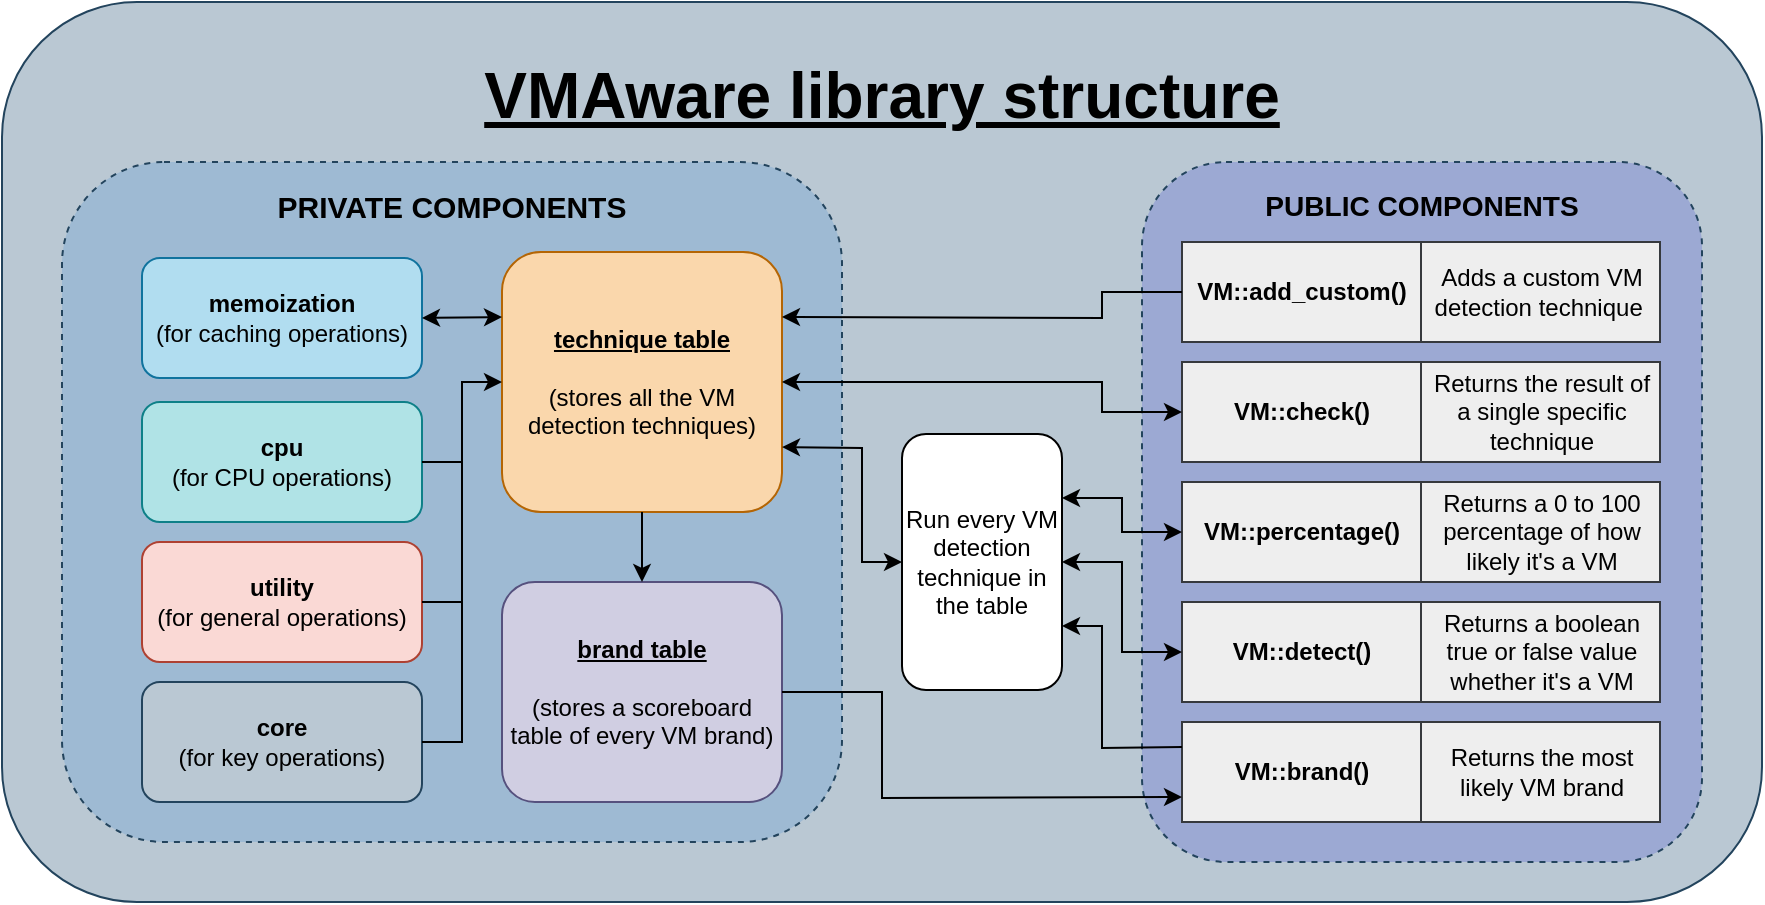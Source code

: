 <mxfile version="23.1.5" type="device">
  <diagram name="Page-1" id="tMRFHP5p-LFzW88CfEth">
    <mxGraphModel dx="642" dy="510" grid="1" gridSize="10" guides="1" tooltips="1" connect="1" arrows="1" fold="1" page="1" pageScale="1" pageWidth="827" pageHeight="1169" math="0" shadow="0">
      <root>
        <mxCell id="0" />
        <mxCell id="1" parent="0" />
        <mxCell id="_5j-xkA9-BKe6-_lW6Nw-1" value="&lt;h1 style=&quot;line-height: 205%;&quot;&gt;&lt;font color=&quot;#000000&quot; style=&quot;font-size: 32px;&quot;&gt;&lt;u&gt;VMAware library structure&lt;/u&gt;&lt;/font&gt;&lt;/h1&gt;" style="rounded=1;whiteSpace=wrap;html=1;fillColor=#bac8d3;strokeColor=#23445d;verticalAlign=top;" parent="1" vertex="1">
          <mxGeometry x="70" y="40" width="880" height="450" as="geometry" />
        </mxCell>
        <mxCell id="_5j-xkA9-BKe6-_lW6Nw-5" value="&lt;h3 style=&quot;line-height: 30%;&quot;&gt;&lt;font style=&quot;font-size: 15px;&quot; color=&quot;#000000&quot;&gt;PRIVATE COMPONENTS&lt;/font&gt;&lt;/h3&gt;" style="rounded=1;whiteSpace=wrap;html=1;dashed=1;horizontal=1;verticalAlign=top;fillColor=#9EBAD3;strokeColor=#23445d;strokeWidth=1;" parent="1" vertex="1">
          <mxGeometry x="100" y="120" width="390" height="340" as="geometry" />
        </mxCell>
        <mxCell id="_5j-xkA9-BKe6-_lW6Nw-2" value="&lt;font color=&quot;#000000&quot;&gt;&lt;b&gt;utility&lt;/b&gt;&lt;br&gt;(for general operations)&lt;br&gt;&lt;/font&gt;" style="rounded=1;whiteSpace=wrap;html=1;fillColor=#fad9d5;strokeColor=#ae4132;" parent="1" vertex="1">
          <mxGeometry x="140" y="310" width="140" height="60" as="geometry" />
        </mxCell>
        <mxCell id="_5j-xkA9-BKe6-_lW6Nw-4" value="&lt;font color=&quot;#000000&quot;&gt;&lt;b&gt;cpu&lt;/b&gt;&lt;br&gt;(for CPU operations)&lt;br&gt;&lt;/font&gt;" style="rounded=1;whiteSpace=wrap;html=1;fillColor=#b0e3e6;strokeColor=#0e8088;" parent="1" vertex="1">
          <mxGeometry x="140" y="240" width="140" height="60" as="geometry" />
        </mxCell>
        <mxCell id="_5j-xkA9-BKe6-_lW6Nw-3" value="&lt;font color=&quot;#000000&quot;&gt;&lt;b&gt;memoization&lt;/b&gt;&lt;br&gt;(for caching operations)&lt;br&gt;&lt;/font&gt;" style="rounded=1;whiteSpace=wrap;html=1;fillColor=#b1ddf0;strokeColor=#10739e;" parent="1" vertex="1">
          <mxGeometry x="140" y="168" width="140" height="60" as="geometry" />
        </mxCell>
        <mxCell id="_5j-xkA9-BKe6-_lW6Nw-6" value="&lt;font color=&quot;#000000&quot;&gt;&lt;b&gt;&lt;u&gt;technique table&lt;br&gt;&lt;/u&gt;&lt;/b&gt;&lt;br&gt;(stores all the VM detection techniques)&lt;br&gt;&lt;/font&gt;" style="rounded=1;whiteSpace=wrap;html=1;fillColor=#fad7ac;strokeColor=#b46504;enumerate=0;" parent="1" vertex="1">
          <mxGeometry x="320" y="165" width="140" height="130" as="geometry" />
        </mxCell>
        <mxCell id="_5j-xkA9-BKe6-_lW6Nw-13" value="&lt;font color=&quot;#000000&quot;&gt;&lt;b&gt;&lt;u&gt;brand table&lt;br&gt;&lt;/u&gt;&lt;/b&gt;&lt;/font&gt;&lt;div&gt;&lt;br&gt;&lt;font color=&quot;#000000&quot;&gt;(stores a scoreboard table of every VM brand)&lt;/font&gt;&lt;/div&gt;" style="rounded=1;whiteSpace=wrap;html=1;fillColor=#d0cee2;strokeColor=#56517e;verticalAlign=middle;" parent="1" vertex="1">
          <mxGeometry x="320" y="330" width="140" height="110" as="geometry" />
        </mxCell>
        <mxCell id="_5j-xkA9-BKe6-_lW6Nw-16" value="" style="endArrow=classic;html=1;rounded=0;exitX=0.5;exitY=1;exitDx=0;exitDy=0;entryX=0.5;entryY=0;entryDx=0;entryDy=0;strokeColor=#000000;" parent="1" source="_5j-xkA9-BKe6-_lW6Nw-6" target="_5j-xkA9-BKe6-_lW6Nw-13" edge="1">
          <mxGeometry width="50" height="50" relative="1" as="geometry">
            <mxPoint x="470" y="230" as="sourcePoint" />
            <mxPoint x="520" y="180" as="targetPoint" />
          </mxGeometry>
        </mxCell>
        <mxCell id="_5j-xkA9-BKe6-_lW6Nw-19" value="&lt;h3 style=&quot;line-height: 20%;&quot;&gt;&lt;font color=&quot;#000000&quot;&gt;PUBLIC COMPONENTS&lt;/font&gt;&lt;/h3&gt;" style="rounded=1;whiteSpace=wrap;html=1;dashed=1;horizontal=1;verticalAlign=top;fillColor=#9CA9D3;strokeColor=#23445d;strokeWidth=1;" parent="1" vertex="1">
          <mxGeometry x="640" y="120" width="280" height="350" as="geometry" />
        </mxCell>
        <mxCell id="_5j-xkA9-BKe6-_lW6Nw-17" value="&lt;b&gt;VM::brand()&lt;/b&gt;" style="rounded=0;whiteSpace=wrap;html=1;fillColor=#eeeeee;strokeColor=#36393d;fontColor=#000000;" parent="1" vertex="1">
          <mxGeometry x="660" y="400" width="119.5" height="50" as="geometry" />
        </mxCell>
        <mxCell id="_5j-xkA9-BKe6-_lW6Nw-23" value="" style="endArrow=classic;html=1;rounded=0;exitX=1;exitY=0.5;exitDx=0;exitDy=0;entryX=0;entryY=0.75;entryDx=0;entryDy=0;strokeColor=#000000;" parent="1" source="_5j-xkA9-BKe6-_lW6Nw-13" target="_5j-xkA9-BKe6-_lW6Nw-17" edge="1">
          <mxGeometry width="50" height="50" relative="1" as="geometry">
            <mxPoint x="550" y="230" as="sourcePoint" />
            <mxPoint x="600" y="180" as="targetPoint" />
            <Array as="points">
              <mxPoint x="510" y="385" />
              <mxPoint x="510" y="438" />
            </Array>
          </mxGeometry>
        </mxCell>
        <mxCell id="_5j-xkA9-BKe6-_lW6Nw-26" value="&lt;b&gt;VM::detect()&lt;/b&gt;" style="rounded=0;whiteSpace=wrap;html=1;fillColor=#eeeeee;strokeColor=#36393d;fontColor=#000000;" parent="1" vertex="1">
          <mxGeometry x="660" y="340" width="119.5" height="50" as="geometry" />
        </mxCell>
        <mxCell id="_5j-xkA9-BKe6-_lW6Nw-30" value="&lt;b&gt;VM::percentage()&lt;/b&gt;" style="rounded=0;whiteSpace=wrap;html=1;fillColor=#eeeeee;strokeColor=#36393d;fontColor=#000000;" parent="1" vertex="1">
          <mxGeometry x="660" y="280" width="119.5" height="50" as="geometry" />
        </mxCell>
        <mxCell id="_5j-xkA9-BKe6-_lW6Nw-32" value="Returns the most likely VM brand" style="rounded=0;whiteSpace=wrap;html=1;fillColor=#eeeeee;strokeColor=#36393d;fontColor=#000000;" parent="1" vertex="1">
          <mxGeometry x="779.5" y="400" width="119.5" height="50" as="geometry" />
        </mxCell>
        <mxCell id="_5j-xkA9-BKe6-_lW6Nw-34" value="Returns a boolean &lt;br&gt;true or false value whether it&#39;s a VM" style="rounded=0;whiteSpace=wrap;html=1;fillColor=#eeeeee;strokeColor=#36393d;fontColor=#000000;" parent="1" vertex="1">
          <mxGeometry x="779.5" y="340" width="119.5" height="50" as="geometry" />
        </mxCell>
        <mxCell id="_5j-xkA9-BKe6-_lW6Nw-36" value="&lt;b&gt;VM::check()&lt;/b&gt;" style="rounded=0;whiteSpace=wrap;html=1;fillColor=#eeeeee;strokeColor=#36393d;fontColor=#000000;" parent="1" vertex="1">
          <mxGeometry x="660" y="220" width="119.5" height="50" as="geometry" />
        </mxCell>
        <mxCell id="_5j-xkA9-BKe6-_lW6Nw-38" value="Run every VM detection technique in the table" style="rounded=1;whiteSpace=wrap;html=1;" parent="1" vertex="1">
          <mxGeometry x="520" y="256" width="80" height="128" as="geometry" />
        </mxCell>
        <mxCell id="_5j-xkA9-BKe6-_lW6Nw-45" value="" style="endArrow=classic;html=1;rounded=0;exitX=0;exitY=0.5;exitDx=0;exitDy=0;entryX=1;entryY=0.75;entryDx=0;entryDy=0;strokeColor=#000000;startArrow=classic;startFill=1;" parent="1" source="_5j-xkA9-BKe6-_lW6Nw-38" target="_5j-xkA9-BKe6-_lW6Nw-6" edge="1">
          <mxGeometry width="50" height="50" relative="1" as="geometry">
            <mxPoint x="630" y="240" as="sourcePoint" />
            <mxPoint x="680" y="190" as="targetPoint" />
            <Array as="points">
              <mxPoint x="500" y="320" />
              <mxPoint x="500" y="263" />
            </Array>
          </mxGeometry>
        </mxCell>
        <mxCell id="_5j-xkA9-BKe6-_lW6Nw-47" value="Returns a 0 to 100 percentage of how likely it&#39;s a VM" style="rounded=0;whiteSpace=wrap;html=1;fillColor=#eeeeee;strokeColor=#36393d;fontColor=#000000;" parent="1" vertex="1">
          <mxGeometry x="779.5" y="280" width="119.5" height="50" as="geometry" />
        </mxCell>
        <mxCell id="_5j-xkA9-BKe6-_lW6Nw-48" value="" style="endArrow=classic;html=1;rounded=0;entryX=1;entryY=0.5;entryDx=0;entryDy=0;exitX=0;exitY=0.5;exitDx=0;exitDy=0;strokeColor=#000000;startArrow=classic;startFill=1;" parent="1" source="_5j-xkA9-BKe6-_lW6Nw-36" target="_5j-xkA9-BKe6-_lW6Nw-6" edge="1">
          <mxGeometry width="50" height="50" relative="1" as="geometry">
            <mxPoint x="820" y="260" as="sourcePoint" />
            <mxPoint x="870" y="210" as="targetPoint" />
            <Array as="points">
              <mxPoint x="620" y="245" />
              <mxPoint x="620" y="230" />
            </Array>
          </mxGeometry>
        </mxCell>
        <mxCell id="_5j-xkA9-BKe6-_lW6Nw-49" value="Returns the result of a single specific technique" style="rounded=0;whiteSpace=wrap;html=1;fillColor=#eeeeee;strokeColor=#36393d;fontColor=#000000;" parent="1" vertex="1">
          <mxGeometry x="779.5" y="220" width="119.5" height="50" as="geometry" />
        </mxCell>
        <mxCell id="_5j-xkA9-BKe6-_lW6Nw-57" value="&lt;font color=&quot;#000000&quot;&gt;&lt;b&gt;core&lt;/b&gt;&lt;br&gt;(for key operations)&lt;br&gt;&lt;/font&gt;" style="rounded=1;whiteSpace=wrap;html=1;fillColor=#bac8d3;strokeColor=#23445d;" parent="1" vertex="1">
          <mxGeometry x="140" y="380" width="140" height="60" as="geometry" />
        </mxCell>
        <mxCell id="_5j-xkA9-BKe6-_lW6Nw-81" value="&lt;b&gt;VM::add_custom()&lt;/b&gt;" style="rounded=0;whiteSpace=wrap;html=1;fillColor=#eeeeee;strokeColor=#36393d;fontColor=#000000;" parent="1" vertex="1">
          <mxGeometry x="660" y="160" width="119.5" height="50" as="geometry" />
        </mxCell>
        <mxCell id="_5j-xkA9-BKe6-_lW6Nw-83" value="Adds a custom VM detection technique&amp;nbsp;" style="rounded=0;whiteSpace=wrap;html=1;fillColor=#eeeeee;strokeColor=#36393d;fontColor=#000000;" parent="1" vertex="1">
          <mxGeometry x="779.5" y="160" width="119.5" height="50" as="geometry" />
        </mxCell>
        <mxCell id="_5j-xkA9-BKe6-_lW6Nw-84" value="" style="endArrow=classic;html=1;rounded=0;exitX=0;exitY=0.5;exitDx=0;exitDy=0;entryX=1;entryY=0.25;entryDx=0;entryDy=0;strokeColor=#000000;" parent="1" source="_5j-xkA9-BKe6-_lW6Nw-81" target="_5j-xkA9-BKe6-_lW6Nw-6" edge="1">
          <mxGeometry width="50" height="50" relative="1" as="geometry">
            <mxPoint x="660" y="310" as="sourcePoint" />
            <mxPoint x="710" y="260" as="targetPoint" />
            <Array as="points">
              <mxPoint x="620" y="185" />
              <mxPoint x="620" y="198" />
            </Array>
          </mxGeometry>
        </mxCell>
        <mxCell id="_5j-xkA9-BKe6-_lW6Nw-91" value="" style="endArrow=none;html=1;rounded=0;entryX=1;entryY=0.5;entryDx=0;entryDy=0;sourcePerimeterSpacing=0;strokeColor=#000000;endFill=0;startArrow=classic;startFill=1;exitX=0;exitY=0.5;exitDx=0;exitDy=0;" parent="1" target="_5j-xkA9-BKe6-_lW6Nw-57" edge="1" source="_5j-xkA9-BKe6-_lW6Nw-6">
          <mxGeometry width="50" height="50" relative="1" as="geometry">
            <mxPoint x="300" y="250" as="sourcePoint" />
            <mxPoint x="440" y="260" as="targetPoint" />
            <Array as="points">
              <mxPoint x="300" y="230" />
              <mxPoint x="300" y="410" />
            </Array>
          </mxGeometry>
        </mxCell>
        <mxCell id="_5j-xkA9-BKe6-_lW6Nw-92" value="" style="endArrow=none;html=1;rounded=0;entryX=1;entryY=0.5;entryDx=0;entryDy=0;strokeColor=#000000;" parent="1" target="_5j-xkA9-BKe6-_lW6Nw-4" edge="1">
          <mxGeometry width="50" height="50" relative="1" as="geometry">
            <mxPoint x="300" y="270" as="sourcePoint" />
            <mxPoint x="350" y="260" as="targetPoint" />
          </mxGeometry>
        </mxCell>
        <mxCell id="cPlAHG-HkCh-T9TprcrS-1" value="" style="endArrow=classic;html=1;rounded=0;exitX=0;exitY=0.25;exitDx=0;exitDy=0;entryX=1;entryY=0.75;entryDx=0;entryDy=0;strokeColor=#000000;" parent="1" source="_5j-xkA9-BKe6-_lW6Nw-17" target="_5j-xkA9-BKe6-_lW6Nw-38" edge="1">
          <mxGeometry width="50" height="50" relative="1" as="geometry">
            <mxPoint x="570" y="290" as="sourcePoint" />
            <mxPoint x="620" y="240" as="targetPoint" />
            <Array as="points">
              <mxPoint x="620" y="413" />
              <mxPoint x="620" y="352" />
            </Array>
          </mxGeometry>
        </mxCell>
        <mxCell id="cPlAHG-HkCh-T9TprcrS-2" value="" style="endArrow=classic;startArrow=classic;html=1;rounded=0;entryX=0;entryY=0.5;entryDx=0;entryDy=0;exitX=1;exitY=0.25;exitDx=0;exitDy=0;strokeColor=#000000;" parent="1" source="_5j-xkA9-BKe6-_lW6Nw-38" target="_5j-xkA9-BKe6-_lW6Nw-30" edge="1">
          <mxGeometry width="50" height="50" relative="1" as="geometry">
            <mxPoint x="570" y="290" as="sourcePoint" />
            <mxPoint x="620" y="240" as="targetPoint" />
            <Array as="points">
              <mxPoint x="630" y="288" />
              <mxPoint x="630" y="305" />
            </Array>
          </mxGeometry>
        </mxCell>
        <mxCell id="cPlAHG-HkCh-T9TprcrS-3" value="" style="endArrow=classic;startArrow=classic;html=1;rounded=0;entryX=0;entryY=0.5;entryDx=0;entryDy=0;exitX=1;exitY=0.5;exitDx=0;exitDy=0;strokeColor=#000000;" parent="1" source="_5j-xkA9-BKe6-_lW6Nw-38" target="_5j-xkA9-BKe6-_lW6Nw-26" edge="1">
          <mxGeometry width="50" height="50" relative="1" as="geometry">
            <mxPoint x="570" y="290" as="sourcePoint" />
            <mxPoint x="620" y="240" as="targetPoint" />
            <Array as="points">
              <mxPoint x="630" y="320" />
              <mxPoint x="630" y="365" />
            </Array>
          </mxGeometry>
        </mxCell>
        <mxCell id="GsFwuIZayCYaH_RebeOi-1" value="" style="endArrow=none;html=1;rounded=0;exitX=1;exitY=0.5;exitDx=0;exitDy=0;strokeColor=#000000;" edge="1" parent="1" source="_5j-xkA9-BKe6-_lW6Nw-2">
          <mxGeometry width="50" height="50" relative="1" as="geometry">
            <mxPoint x="310" y="290" as="sourcePoint" />
            <mxPoint x="300" y="340" as="targetPoint" />
          </mxGeometry>
        </mxCell>
        <mxCell id="GsFwuIZayCYaH_RebeOi-4" value="" style="endArrow=classic;startArrow=classic;html=1;rounded=0;entryX=1;entryY=0.5;entryDx=0;entryDy=0;exitX=0;exitY=0.25;exitDx=0;exitDy=0;strokeColor=#000000;" edge="1" parent="1" source="_5j-xkA9-BKe6-_lW6Nw-6" target="_5j-xkA9-BKe6-_lW6Nw-3">
          <mxGeometry width="50" height="50" relative="1" as="geometry">
            <mxPoint x="460" y="290" as="sourcePoint" />
            <mxPoint x="510" y="240" as="targetPoint" />
          </mxGeometry>
        </mxCell>
      </root>
    </mxGraphModel>
  </diagram>
</mxfile>
